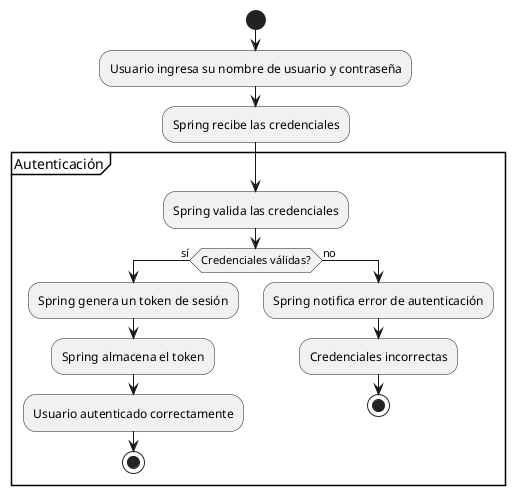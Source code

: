 @startuml
start

:Usuario ingresa su nombre de usuario y contraseña;
:Spring recibe las credenciales;

partition Autenticación {
  :Spring valida las credenciales;

  if (Credenciales válidas?) then (sí)
    :Spring genera un token de sesión;
    :Spring almacena el token;
    :Usuario autenticado correctamente;
    stop
  else (no)
    :Spring notifica error de autenticación;
    :Credenciales incorrectas;
    stop
  endif
}

@enduml